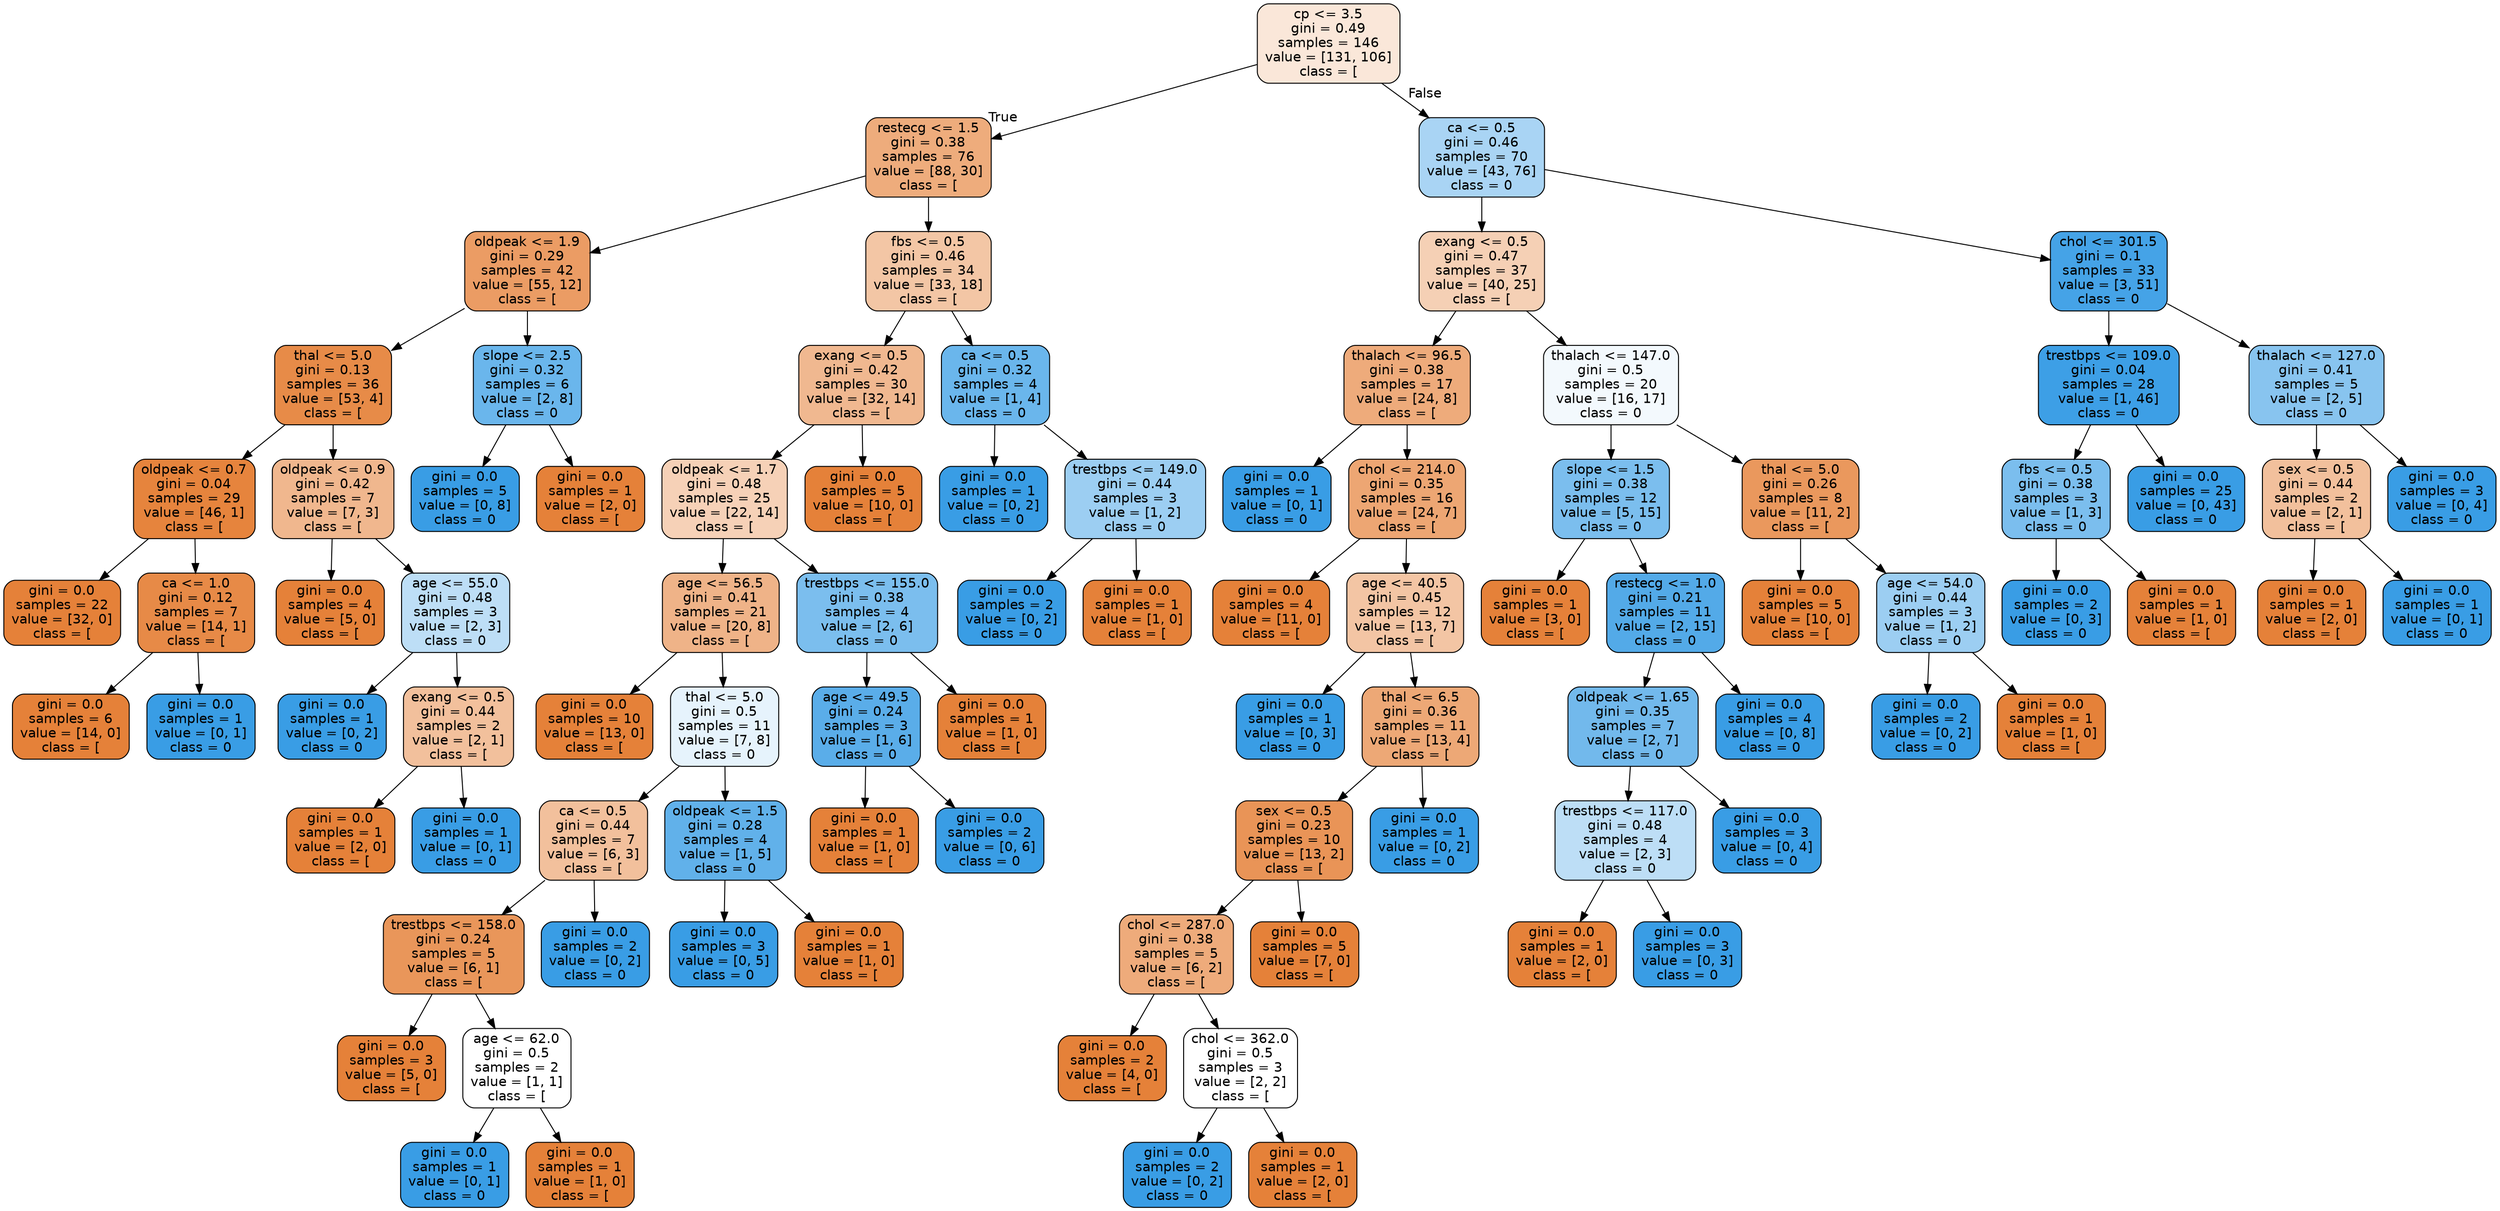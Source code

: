 digraph Tree {
node [shape=box, style="filled, rounded", color="black", fontname=helvetica] ;
edge [fontname=helvetica] ;
0 [label="cp <= 3.5\ngini = 0.49\nsamples = 146\nvalue = [131, 106]\nclass = [", fillcolor="#fae7d9"] ;
1 [label="restecg <= 1.5\ngini = 0.38\nsamples = 76\nvalue = [88, 30]\nclass = [", fillcolor="#eeac7c"] ;
0 -> 1 [labeldistance=2.5, labelangle=45, headlabel="True"] ;
2 [label="oldpeak <= 1.9\ngini = 0.29\nsamples = 42\nvalue = [55, 12]\nclass = [", fillcolor="#eb9c64"] ;
1 -> 2 ;
3 [label="thal <= 5.0\ngini = 0.13\nsamples = 36\nvalue = [53, 4]\nclass = [", fillcolor="#e78b48"] ;
2 -> 3 ;
4 [label="oldpeak <= 0.7\ngini = 0.04\nsamples = 29\nvalue = [46, 1]\nclass = [", fillcolor="#e6843d"] ;
3 -> 4 ;
5 [label="gini = 0.0\nsamples = 22\nvalue = [32, 0]\nclass = [", fillcolor="#e58139"] ;
4 -> 5 ;
6 [label="ca <= 1.0\ngini = 0.12\nsamples = 7\nvalue = [14, 1]\nclass = [", fillcolor="#e78a47"] ;
4 -> 6 ;
7 [label="gini = 0.0\nsamples = 6\nvalue = [14, 0]\nclass = [", fillcolor="#e58139"] ;
6 -> 7 ;
8 [label="gini = 0.0\nsamples = 1\nvalue = [0, 1]\nclass = 0", fillcolor="#399de5"] ;
6 -> 8 ;
9 [label="oldpeak <= 0.9\ngini = 0.42\nsamples = 7\nvalue = [7, 3]\nclass = [", fillcolor="#f0b78e"] ;
3 -> 9 ;
10 [label="gini = 0.0\nsamples = 4\nvalue = [5, 0]\nclass = [", fillcolor="#e58139"] ;
9 -> 10 ;
11 [label="age <= 55.0\ngini = 0.48\nsamples = 3\nvalue = [2, 3]\nclass = 0", fillcolor="#bddef6"] ;
9 -> 11 ;
12 [label="gini = 0.0\nsamples = 1\nvalue = [0, 2]\nclass = 0", fillcolor="#399de5"] ;
11 -> 12 ;
13 [label="exang <= 0.5\ngini = 0.44\nsamples = 2\nvalue = [2, 1]\nclass = [", fillcolor="#f2c09c"] ;
11 -> 13 ;
14 [label="gini = 0.0\nsamples = 1\nvalue = [2, 0]\nclass = [", fillcolor="#e58139"] ;
13 -> 14 ;
15 [label="gini = 0.0\nsamples = 1\nvalue = [0, 1]\nclass = 0", fillcolor="#399de5"] ;
13 -> 15 ;
16 [label="slope <= 2.5\ngini = 0.32\nsamples = 6\nvalue = [2, 8]\nclass = 0", fillcolor="#6ab6ec"] ;
2 -> 16 ;
17 [label="gini = 0.0\nsamples = 5\nvalue = [0, 8]\nclass = 0", fillcolor="#399de5"] ;
16 -> 17 ;
18 [label="gini = 0.0\nsamples = 1\nvalue = [2, 0]\nclass = [", fillcolor="#e58139"] ;
16 -> 18 ;
19 [label="fbs <= 0.5\ngini = 0.46\nsamples = 34\nvalue = [33, 18]\nclass = [", fillcolor="#f3c6a5"] ;
1 -> 19 ;
20 [label="exang <= 0.5\ngini = 0.42\nsamples = 30\nvalue = [32, 14]\nclass = [", fillcolor="#f0b890"] ;
19 -> 20 ;
21 [label="oldpeak <= 1.7\ngini = 0.48\nsamples = 25\nvalue = [22, 14]\nclass = [", fillcolor="#f6d1b7"] ;
20 -> 21 ;
22 [label="age <= 56.5\ngini = 0.41\nsamples = 21\nvalue = [20, 8]\nclass = [", fillcolor="#efb388"] ;
21 -> 22 ;
23 [label="gini = 0.0\nsamples = 10\nvalue = [13, 0]\nclass = [", fillcolor="#e58139"] ;
22 -> 23 ;
24 [label="thal <= 5.0\ngini = 0.5\nsamples = 11\nvalue = [7, 8]\nclass = 0", fillcolor="#e6f3fc"] ;
22 -> 24 ;
25 [label="ca <= 0.5\ngini = 0.44\nsamples = 7\nvalue = [6, 3]\nclass = [", fillcolor="#f2c09c"] ;
24 -> 25 ;
26 [label="trestbps <= 158.0\ngini = 0.24\nsamples = 5\nvalue = [6, 1]\nclass = [", fillcolor="#e9965a"] ;
25 -> 26 ;
27 [label="gini = 0.0\nsamples = 3\nvalue = [5, 0]\nclass = [", fillcolor="#e58139"] ;
26 -> 27 ;
28 [label="age <= 62.0\ngini = 0.5\nsamples = 2\nvalue = [1, 1]\nclass = [", fillcolor="#ffffff"] ;
26 -> 28 ;
29 [label="gini = 0.0\nsamples = 1\nvalue = [0, 1]\nclass = 0", fillcolor="#399de5"] ;
28 -> 29 ;
30 [label="gini = 0.0\nsamples = 1\nvalue = [1, 0]\nclass = [", fillcolor="#e58139"] ;
28 -> 30 ;
31 [label="gini = 0.0\nsamples = 2\nvalue = [0, 2]\nclass = 0", fillcolor="#399de5"] ;
25 -> 31 ;
32 [label="oldpeak <= 1.5\ngini = 0.28\nsamples = 4\nvalue = [1, 5]\nclass = 0", fillcolor="#61b1ea"] ;
24 -> 32 ;
33 [label="gini = 0.0\nsamples = 3\nvalue = [0, 5]\nclass = 0", fillcolor="#399de5"] ;
32 -> 33 ;
34 [label="gini = 0.0\nsamples = 1\nvalue = [1, 0]\nclass = [", fillcolor="#e58139"] ;
32 -> 34 ;
35 [label="trestbps <= 155.0\ngini = 0.38\nsamples = 4\nvalue = [2, 6]\nclass = 0", fillcolor="#7bbeee"] ;
21 -> 35 ;
36 [label="age <= 49.5\ngini = 0.24\nsamples = 3\nvalue = [1, 6]\nclass = 0", fillcolor="#5aade9"] ;
35 -> 36 ;
37 [label="gini = 0.0\nsamples = 1\nvalue = [1, 0]\nclass = [", fillcolor="#e58139"] ;
36 -> 37 ;
38 [label="gini = 0.0\nsamples = 2\nvalue = [0, 6]\nclass = 0", fillcolor="#399de5"] ;
36 -> 38 ;
39 [label="gini = 0.0\nsamples = 1\nvalue = [1, 0]\nclass = [", fillcolor="#e58139"] ;
35 -> 39 ;
40 [label="gini = 0.0\nsamples = 5\nvalue = [10, 0]\nclass = [", fillcolor="#e58139"] ;
20 -> 40 ;
41 [label="ca <= 0.5\ngini = 0.32\nsamples = 4\nvalue = [1, 4]\nclass = 0", fillcolor="#6ab6ec"] ;
19 -> 41 ;
42 [label="gini = 0.0\nsamples = 1\nvalue = [0, 2]\nclass = 0", fillcolor="#399de5"] ;
41 -> 42 ;
43 [label="trestbps <= 149.0\ngini = 0.44\nsamples = 3\nvalue = [1, 2]\nclass = 0", fillcolor="#9ccef2"] ;
41 -> 43 ;
44 [label="gini = 0.0\nsamples = 2\nvalue = [0, 2]\nclass = 0", fillcolor="#399de5"] ;
43 -> 44 ;
45 [label="gini = 0.0\nsamples = 1\nvalue = [1, 0]\nclass = [", fillcolor="#e58139"] ;
43 -> 45 ;
46 [label="ca <= 0.5\ngini = 0.46\nsamples = 70\nvalue = [43, 76]\nclass = 0", fillcolor="#a9d4f4"] ;
0 -> 46 [labeldistance=2.5, labelangle=-45, headlabel="False"] ;
47 [label="exang <= 0.5\ngini = 0.47\nsamples = 37\nvalue = [40, 25]\nclass = [", fillcolor="#f5d0b5"] ;
46 -> 47 ;
48 [label="thalach <= 96.5\ngini = 0.38\nsamples = 17\nvalue = [24, 8]\nclass = [", fillcolor="#eeab7b"] ;
47 -> 48 ;
49 [label="gini = 0.0\nsamples = 1\nvalue = [0, 1]\nclass = 0", fillcolor="#399de5"] ;
48 -> 49 ;
50 [label="chol <= 214.0\ngini = 0.35\nsamples = 16\nvalue = [24, 7]\nclass = [", fillcolor="#eda673"] ;
48 -> 50 ;
51 [label="gini = 0.0\nsamples = 4\nvalue = [11, 0]\nclass = [", fillcolor="#e58139"] ;
50 -> 51 ;
52 [label="age <= 40.5\ngini = 0.45\nsamples = 12\nvalue = [13, 7]\nclass = [", fillcolor="#f3c5a4"] ;
50 -> 52 ;
53 [label="gini = 0.0\nsamples = 1\nvalue = [0, 3]\nclass = 0", fillcolor="#399de5"] ;
52 -> 53 ;
54 [label="thal <= 6.5\ngini = 0.36\nsamples = 11\nvalue = [13, 4]\nclass = [", fillcolor="#eda876"] ;
52 -> 54 ;
55 [label="sex <= 0.5\ngini = 0.23\nsamples = 10\nvalue = [13, 2]\nclass = [", fillcolor="#e99457"] ;
54 -> 55 ;
56 [label="chol <= 287.0\ngini = 0.38\nsamples = 5\nvalue = [6, 2]\nclass = [", fillcolor="#eeab7b"] ;
55 -> 56 ;
57 [label="gini = 0.0\nsamples = 2\nvalue = [4, 0]\nclass = [", fillcolor="#e58139"] ;
56 -> 57 ;
58 [label="chol <= 362.0\ngini = 0.5\nsamples = 3\nvalue = [2, 2]\nclass = [", fillcolor="#ffffff"] ;
56 -> 58 ;
59 [label="gini = 0.0\nsamples = 2\nvalue = [0, 2]\nclass = 0", fillcolor="#399de5"] ;
58 -> 59 ;
60 [label="gini = 0.0\nsamples = 1\nvalue = [2, 0]\nclass = [", fillcolor="#e58139"] ;
58 -> 60 ;
61 [label="gini = 0.0\nsamples = 5\nvalue = [7, 0]\nclass = [", fillcolor="#e58139"] ;
55 -> 61 ;
62 [label="gini = 0.0\nsamples = 1\nvalue = [0, 2]\nclass = 0", fillcolor="#399de5"] ;
54 -> 62 ;
63 [label="thalach <= 147.0\ngini = 0.5\nsamples = 20\nvalue = [16, 17]\nclass = 0", fillcolor="#f3f9fd"] ;
47 -> 63 ;
64 [label="slope <= 1.5\ngini = 0.38\nsamples = 12\nvalue = [5, 15]\nclass = 0", fillcolor="#7bbeee"] ;
63 -> 64 ;
65 [label="gini = 0.0\nsamples = 1\nvalue = [3, 0]\nclass = [", fillcolor="#e58139"] ;
64 -> 65 ;
66 [label="restecg <= 1.0\ngini = 0.21\nsamples = 11\nvalue = [2, 15]\nclass = 0", fillcolor="#53aae8"] ;
64 -> 66 ;
67 [label="oldpeak <= 1.65\ngini = 0.35\nsamples = 7\nvalue = [2, 7]\nclass = 0", fillcolor="#72b9ec"] ;
66 -> 67 ;
68 [label="trestbps <= 117.0\ngini = 0.48\nsamples = 4\nvalue = [2, 3]\nclass = 0", fillcolor="#bddef6"] ;
67 -> 68 ;
69 [label="gini = 0.0\nsamples = 1\nvalue = [2, 0]\nclass = [", fillcolor="#e58139"] ;
68 -> 69 ;
70 [label="gini = 0.0\nsamples = 3\nvalue = [0, 3]\nclass = 0", fillcolor="#399de5"] ;
68 -> 70 ;
71 [label="gini = 0.0\nsamples = 3\nvalue = [0, 4]\nclass = 0", fillcolor="#399de5"] ;
67 -> 71 ;
72 [label="gini = 0.0\nsamples = 4\nvalue = [0, 8]\nclass = 0", fillcolor="#399de5"] ;
66 -> 72 ;
73 [label="thal <= 5.0\ngini = 0.26\nsamples = 8\nvalue = [11, 2]\nclass = [", fillcolor="#ea985d"] ;
63 -> 73 ;
74 [label="gini = 0.0\nsamples = 5\nvalue = [10, 0]\nclass = [", fillcolor="#e58139"] ;
73 -> 74 ;
75 [label="age <= 54.0\ngini = 0.44\nsamples = 3\nvalue = [1, 2]\nclass = 0", fillcolor="#9ccef2"] ;
73 -> 75 ;
76 [label="gini = 0.0\nsamples = 2\nvalue = [0, 2]\nclass = 0", fillcolor="#399de5"] ;
75 -> 76 ;
77 [label="gini = 0.0\nsamples = 1\nvalue = [1, 0]\nclass = [", fillcolor="#e58139"] ;
75 -> 77 ;
78 [label="chol <= 301.5\ngini = 0.1\nsamples = 33\nvalue = [3, 51]\nclass = 0", fillcolor="#45a3e7"] ;
46 -> 78 ;
79 [label="trestbps <= 109.0\ngini = 0.04\nsamples = 28\nvalue = [1, 46]\nclass = 0", fillcolor="#3d9fe6"] ;
78 -> 79 ;
80 [label="fbs <= 0.5\ngini = 0.38\nsamples = 3\nvalue = [1, 3]\nclass = 0", fillcolor="#7bbeee"] ;
79 -> 80 ;
81 [label="gini = 0.0\nsamples = 2\nvalue = [0, 3]\nclass = 0", fillcolor="#399de5"] ;
80 -> 81 ;
82 [label="gini = 0.0\nsamples = 1\nvalue = [1, 0]\nclass = [", fillcolor="#e58139"] ;
80 -> 82 ;
83 [label="gini = 0.0\nsamples = 25\nvalue = [0, 43]\nclass = 0", fillcolor="#399de5"] ;
79 -> 83 ;
84 [label="thalach <= 127.0\ngini = 0.41\nsamples = 5\nvalue = [2, 5]\nclass = 0", fillcolor="#88c4ef"] ;
78 -> 84 ;
85 [label="sex <= 0.5\ngini = 0.44\nsamples = 2\nvalue = [2, 1]\nclass = [", fillcolor="#f2c09c"] ;
84 -> 85 ;
86 [label="gini = 0.0\nsamples = 1\nvalue = [2, 0]\nclass = [", fillcolor="#e58139"] ;
85 -> 86 ;
87 [label="gini = 0.0\nsamples = 1\nvalue = [0, 1]\nclass = 0", fillcolor="#399de5"] ;
85 -> 87 ;
88 [label="gini = 0.0\nsamples = 3\nvalue = [0, 4]\nclass = 0", fillcolor="#399de5"] ;
84 -> 88 ;
}